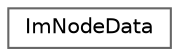 digraph "Graphical Class Hierarchy"
{
 // LATEX_PDF_SIZE
  bgcolor="transparent";
  edge [fontname=Helvetica,fontsize=10,labelfontname=Helvetica,labelfontsize=10];
  node [fontname=Helvetica,fontsize=10,shape=box,height=0.2,width=0.4];
  rankdir="LR";
  Node0 [label="ImNodeData",height=0.2,width=0.4,color="grey40", fillcolor="white", style="filled",URL="$struct_im_node_data.html",tooltip=" "];
}
